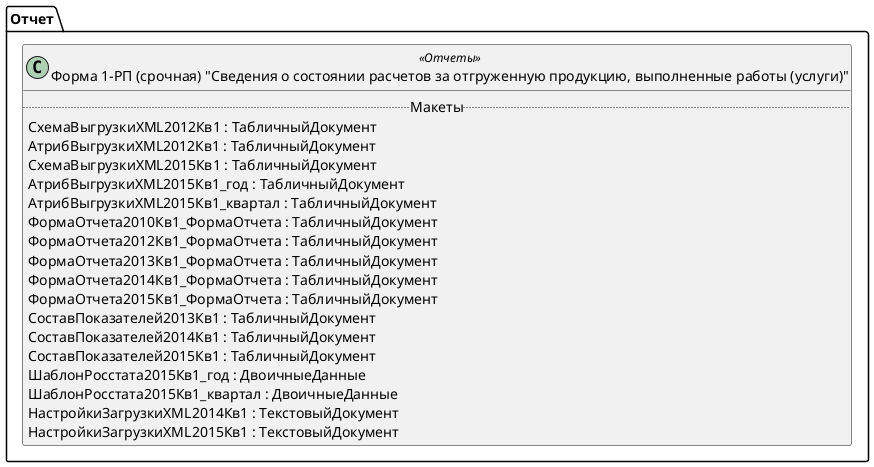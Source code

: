 ﻿@startuml РегламентированныйОтчетСтатистикаФорма1РП
'!include templates.wsd
'..\include templates.wsd
class Отчет.РегламентированныйОтчетСтатистикаФорма1РП as "Форма 1-РП (срочная) "Сведения о состоянии расчетов за отгруженную продукцию, выполненные работы (услуги)"" <<Отчеты>>
{
..Макеты..
СхемаВыгрузкиXML2012Кв1 : ТабличныйДокумент
АтрибВыгрузкиXML2012Кв1 : ТабличныйДокумент
СхемаВыгрузкиXML2015Кв1 : ТабличныйДокумент
АтрибВыгрузкиXML2015Кв1_год : ТабличныйДокумент
АтрибВыгрузкиXML2015Кв1_квартал : ТабличныйДокумент
ФормаОтчета2010Кв1_ФормаОтчета : ТабличныйДокумент
ФормаОтчета2012Кв1_ФормаОтчета : ТабличныйДокумент
ФормаОтчета2013Кв1_ФормаОтчета : ТабличныйДокумент
ФормаОтчета2014Кв1_ФормаОтчета : ТабличныйДокумент
ФормаОтчета2015Кв1_ФормаОтчета : ТабличныйДокумент
СоставПоказателей2013Кв1 : ТабличныйДокумент
СоставПоказателей2014Кв1 : ТабличныйДокумент
СоставПоказателей2015Кв1 : ТабличныйДокумент
ШаблонРосстата2015Кв1_год : ДвоичныеДанные
ШаблонРосстата2015Кв1_квартал : ДвоичныеДанные
НастройкиЗагрузкиXML2014Кв1 : ТекстовыйДокумент
НастройкиЗагрузкиXML2015Кв1 : ТекстовыйДокумент
}
@enduml
